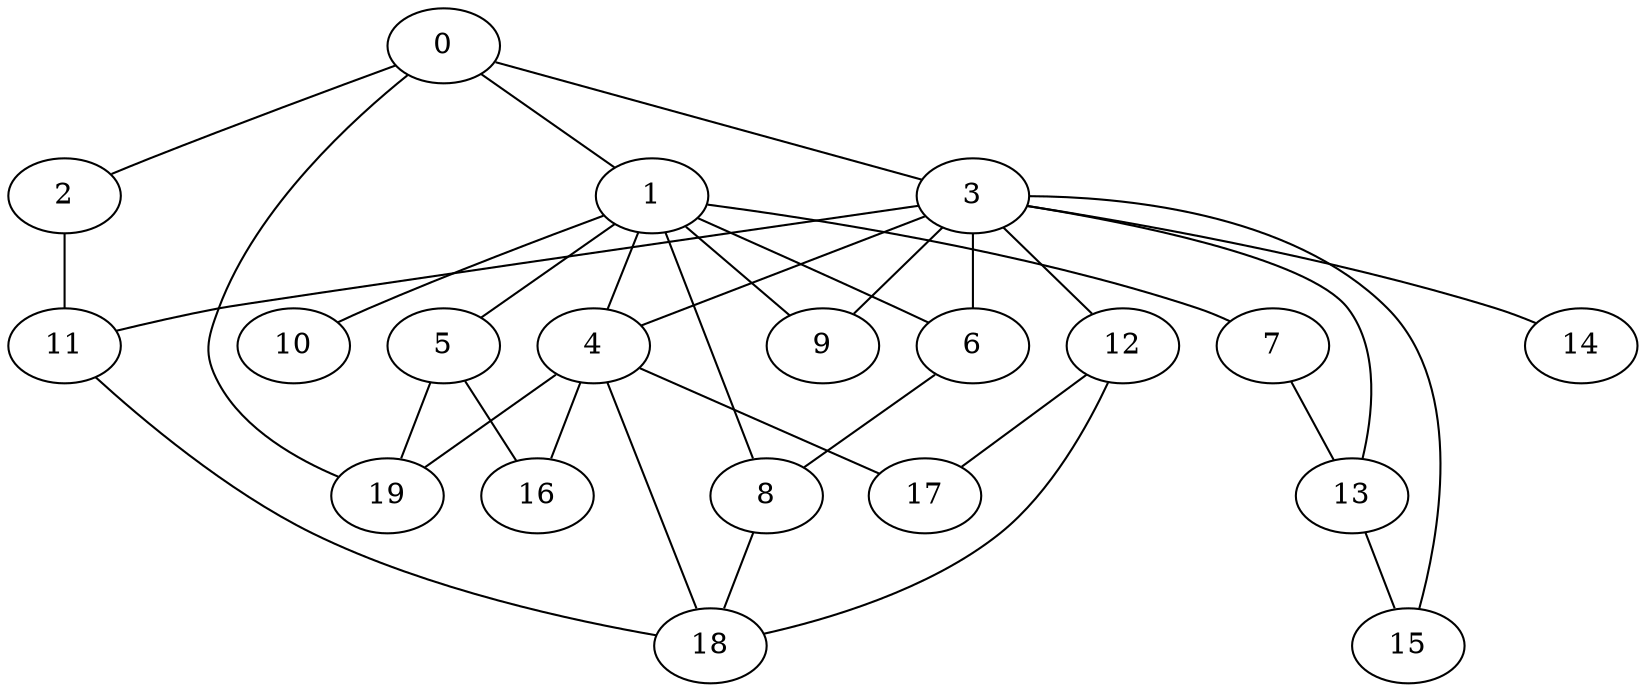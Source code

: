 graph graphname {0--1
0--2
0--3
0--19
1--4
1--5
1--6
1--7
1--8
1--9
1--10
2--11
3--4
3--6
3--9
3--11
3--12
3--13
3--14
3--15
4--16
4--17
4--18
4--19
5--16
5--19
6--8
7--13
8--18
11--18
12--17
12--18
13--15
}
